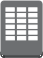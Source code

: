 <?xml version="1.0" encoding="UTF-8"?>
<dia:diagram xmlns:dia="http://www.lysator.liu.se/~alla/dia/">
  <dia:layer name="Fondo" visible="true" active="true">
    <dia:group>
      <dia:group>
        <dia:group>
          <dia:group>
            <dia:group>
              <dia:object type="Standard - Beziergon" version="0" id="O0">
                <dia:attribute name="obj_pos">
                  <dia:point val="3.527,3.631"/>
                </dia:attribute>
                <dia:attribute name="obj_bb">
                  <dia:rectangle val="2.527,3.631;4.527,3.907"/>
                </dia:attribute>
                <dia:attribute name="bez_points">
                  <dia:point val="3.527,3.631"/>
                  <dia:point val="3.527,3.757"/>
                  <dia:point val="3.527,3.631"/>
                  <dia:point val="3.527,3.757"/>
                  <dia:point val="3.527,3.84"/>
                  <dia:point val="3.459,3.907"/>
                  <dia:point val="3.376,3.907"/>
                  <dia:point val="3.376,3.781"/>
                  <dia:point val="3.376,3.907"/>
                  <dia:point val="3.376,3.781"/>
                  <dia:point val="3.459,3.781"/>
                  <dia:point val="3.527,3.714"/>
                </dia:attribute>
                <dia:attribute name="corner_types">
                  <dia:enum val="18243280"/>
                  <dia:enum val="0"/>
                  <dia:enum val="0"/>
                  <dia:enum val="0"/>
                  <dia:enum val="0"/>
                </dia:attribute>
                <dia:attribute name="line_width">
                  <dia:real val="0"/>
                </dia:attribute>
                <dia:attribute name="show_background">
                  <dia:boolean val="false"/>
                </dia:attribute>
              </dia:object>
              <dia:group>
                <dia:object type="Standard - BezierLine" version="0" id="O1">
                  <dia:attribute name="obj_pos">
                    <dia:point val="3.527,3.631"/>
                  </dia:attribute>
                  <dia:attribute name="obj_bb">
                    <dia:rectangle val="2.526,3.631;4.526,3.914"/>
                  </dia:attribute>
                  <dia:attribute name="bez_points">
                    <dia:point val="3.527,3.631"/>
                    <dia:point val="3.527,3.757"/>
                    <dia:point val="3.527,3.631"/>
                    <dia:point val="3.527,3.757"/>
                    <dia:point val="3.527,3.764"/>
                    <dia:point val="3.527,3.771"/>
                    <dia:point val="3.526,3.778"/>
                    <dia:point val="3.526,3.652"/>
                    <dia:point val="3.526,3.778"/>
                    <dia:point val="3.526,3.652"/>
                    <dia:point val="3.527,3.645"/>
                    <dia:point val="3.527,3.638"/>
                    <dia:point val="3.527,3.631"/>
                  </dia:attribute>
                  <dia:attribute name="corner_types">
                    <dia:enum val="0"/>
                    <dia:enum val="0"/>
                    <dia:enum val="0"/>
                    <dia:enum val="0"/>
                    <dia:enum val="0"/>
                  </dia:attribute>
                  <dia:attribute name="line_color">
                    <dia:color val="#484a4b"/>
                  </dia:attribute>
                  <dia:attribute name="line_width">
                    <dia:real val="0"/>
                  </dia:attribute>
                </dia:object>
                <dia:object type="Standard - BezierLine" version="0" id="O2">
                  <dia:attribute name="obj_pos">
                    <dia:point val="3.526,3.652"/>
                  </dia:attribute>
                  <dia:attribute name="obj_bb">
                    <dia:rectangle val="3.52,3.652;3.526,3.802"/>
                  </dia:attribute>
                  <dia:attribute name="bez_points">
                    <dia:point val="3.526,3.652"/>
                    <dia:point val="3.526,3.778"/>
                    <dia:point val="3.526,3.652"/>
                    <dia:point val="3.526,3.778"/>
                    <dia:point val="3.525,3.786"/>
                    <dia:point val="3.523,3.795"/>
                    <dia:point val="3.52,3.802"/>
                    <dia:point val="3.52,3.676"/>
                    <dia:point val="3.52,3.802"/>
                    <dia:point val="3.52,3.676"/>
                    <dia:point val="3.523,3.669"/>
                    <dia:point val="3.525,3.66"/>
                    <dia:point val="3.526,3.652"/>
                  </dia:attribute>
                  <dia:attribute name="corner_types">
                    <dia:enum val="0"/>
                    <dia:enum val="0"/>
                    <dia:enum val="0"/>
                    <dia:enum val="0"/>
                    <dia:enum val="0"/>
                  </dia:attribute>
                  <dia:attribute name="line_color">
                    <dia:color val="#484a4b"/>
                  </dia:attribute>
                  <dia:attribute name="line_width">
                    <dia:real val="0"/>
                  </dia:attribute>
                </dia:object>
                <dia:object type="Standard - BezierLine" version="0" id="O3">
                  <dia:attribute name="obj_pos">
                    <dia:point val="3.52,3.676"/>
                  </dia:attribute>
                  <dia:attribute name="obj_bb">
                    <dia:rectangle val="3.509,3.676;3.52,3.829"/>
                  </dia:attribute>
                  <dia:attribute name="bez_points">
                    <dia:point val="3.52,3.676"/>
                    <dia:point val="3.52,3.802"/>
                    <dia:point val="3.52,3.676"/>
                    <dia:point val="3.52,3.802"/>
                    <dia:point val="3.517,3.812"/>
                    <dia:point val="3.513,3.82"/>
                    <dia:point val="3.509,3.829"/>
                    <dia:point val="3.509,3.703"/>
                    <dia:point val="3.509,3.829"/>
                    <dia:point val="3.509,3.703"/>
                    <dia:point val="3.514,3.694"/>
                    <dia:point val="3.517,3.686"/>
                    <dia:point val="3.52,3.676"/>
                  </dia:attribute>
                  <dia:attribute name="corner_types">
                    <dia:enum val="0"/>
                    <dia:enum val="0"/>
                    <dia:enum val="0"/>
                    <dia:enum val="0"/>
                    <dia:enum val="0"/>
                  </dia:attribute>
                  <dia:attribute name="line_color">
                    <dia:color val="#484a4b"/>
                  </dia:attribute>
                  <dia:attribute name="line_width">
                    <dia:real val="0"/>
                  </dia:attribute>
                </dia:object>
                <dia:object type="Standard - BezierLine" version="0" id="O4">
                  <dia:attribute name="obj_pos">
                    <dia:point val="3.509,3.703"/>
                  </dia:attribute>
                  <dia:attribute name="obj_bb">
                    <dia:rectangle val="3.376,3.703;3.509,3.907"/>
                  </dia:attribute>
                  <dia:attribute name="bez_points">
                    <dia:point val="3.509,3.703"/>
                    <dia:point val="3.509,3.829"/>
                    <dia:point val="3.509,3.703"/>
                    <dia:point val="3.509,3.829"/>
                    <dia:point val="3.483,3.875"/>
                    <dia:point val="3.433,3.907"/>
                    <dia:point val="3.376,3.907"/>
                    <dia:point val="3.376,3.781"/>
                    <dia:point val="3.376,3.907"/>
                    <dia:point val="3.376,3.781"/>
                    <dia:point val="3.433,3.781"/>
                    <dia:point val="3.483,3.749"/>
                    <dia:point val="3.509,3.703"/>
                  </dia:attribute>
                  <dia:attribute name="corner_types">
                    <dia:enum val="0"/>
                    <dia:enum val="0"/>
                    <dia:enum val="0"/>
                    <dia:enum val="0"/>
                    <dia:enum val="0"/>
                  </dia:attribute>
                  <dia:attribute name="line_color">
                    <dia:color val="#484a4b"/>
                  </dia:attribute>
                  <dia:attribute name="line_width">
                    <dia:real val="0"/>
                  </dia:attribute>
                </dia:object>
              </dia:group>
            </dia:group>
            <dia:group>
              <dia:object type="Standard - Polygon" version="0" id="O5">
                <dia:attribute name="obj_pos">
                  <dia:point val="3.376,3.781"/>
                </dia:attribute>
                <dia:attribute name="obj_bb">
                  <dia:rectangle val="1.589,3.773;3.376,3.907"/>
                </dia:attribute>
                <dia:attribute name="poly_points">
                  <dia:point val="3.376,3.781"/>
                  <dia:point val="3.376,3.907"/>
                  <dia:point val="1.624,3.907"/>
                  <dia:point val="1.589,3.773"/>
                </dia:attribute>
                <dia:attribute name="line_color">
                  <dia:color val="#484a4b"/>
                </dia:attribute>
                <dia:attribute name="line_width">
                  <dia:real val="0"/>
                </dia:attribute>
                <dia:attribute name="inner_color">
                  <dia:color val="#484a4b"/>
                </dia:attribute>
                <dia:attribute name="show_background">
                  <dia:boolean val="true"/>
                </dia:attribute>
              </dia:object>
            </dia:group>
            <dia:group>
              <dia:object type="Standard - Beziergon" version="0" id="O6">
                <dia:attribute name="obj_pos">
                  <dia:point val="1.624,3.781"/>
                </dia:attribute>
                <dia:attribute name="obj_bb">
                  <dia:rectangle val="0.473,3.63;2.473,3.907"/>
                </dia:attribute>
                <dia:attribute name="bez_points">
                  <dia:point val="1.624,3.781"/>
                  <dia:point val="1.624,3.907"/>
                  <dia:point val="1.624,3.781"/>
                  <dia:point val="1.624,3.907"/>
                  <dia:point val="1.54,3.907"/>
                  <dia:point val="1.473,3.84"/>
                  <dia:point val="1.473,3.757"/>
                  <dia:point val="1.473,3.631"/>
                  <dia:point val="1.473,3.757"/>
                  <dia:point val="1.473,3.631"/>
                  <dia:point val="1.473,3.714"/>
                  <dia:point val="1.54,3.781"/>
                </dia:attribute>
                <dia:attribute name="corner_types">
                  <dia:enum val="-819542408"/>
                  <dia:enum val="0"/>
                  <dia:enum val="0"/>
                  <dia:enum val="0"/>
                  <dia:enum val="0"/>
                </dia:attribute>
                <dia:attribute name="line_width">
                  <dia:real val="0"/>
                </dia:attribute>
                <dia:attribute name="show_background">
                  <dia:boolean val="false"/>
                </dia:attribute>
              </dia:object>
              <dia:group>
                <dia:object type="Standard - BezierLine" version="0" id="O7">
                  <dia:attribute name="obj_pos">
                    <dia:point val="1.624,3.781"/>
                  </dia:attribute>
                  <dia:attribute name="obj_bb">
                    <dia:rectangle val="0.473,3.63;2.473,3.907"/>
                  </dia:attribute>
                  <dia:attribute name="bez_points">
                    <dia:point val="1.624,3.781"/>
                    <dia:point val="1.624,3.907"/>
                    <dia:point val="1.624,3.781"/>
                    <dia:point val="1.624,3.907"/>
                    <dia:point val="1.54,3.907"/>
                    <dia:point val="1.473,3.84"/>
                    <dia:point val="1.473,3.757"/>
                    <dia:point val="1.473,3.631"/>
                    <dia:point val="1.473,3.757"/>
                    <dia:point val="1.473,3.631"/>
                    <dia:point val="1.473,3.714"/>
                    <dia:point val="1.54,3.781"/>
                    <dia:point val="1.624,3.781"/>
                  </dia:attribute>
                  <dia:attribute name="corner_types">
                    <dia:enum val="0"/>
                    <dia:enum val="0"/>
                    <dia:enum val="0"/>
                    <dia:enum val="0"/>
                    <dia:enum val="0"/>
                  </dia:attribute>
                  <dia:attribute name="line_color">
                    <dia:color val="#484a4b"/>
                  </dia:attribute>
                  <dia:attribute name="line_width">
                    <dia:real val="0"/>
                  </dia:attribute>
                </dia:object>
              </dia:group>
            </dia:group>
            <dia:group>
              <dia:object type="Standard - Beziergon" version="0" id="O8">
                <dia:attribute name="obj_pos">
                  <dia:point val="3.376,1.093"/>
                </dia:attribute>
                <dia:attribute name="obj_bb">
                  <dia:rectangle val="1.473,1.093;3.527,3.781"/>
                </dia:attribute>
                <dia:attribute name="bez_points">
                  <dia:point val="3.376,1.093"/>
                  <dia:point val="3.459,1.093"/>
                  <dia:point val="3.527,1.16"/>
                  <dia:point val="3.527,1.243"/>
                  <dia:point val="3.527,3.631"/>
                  <dia:point val="3.527,1.243"/>
                  <dia:point val="3.527,3.631"/>
                  <dia:point val="3.527,3.714"/>
                  <dia:point val="3.459,3.781"/>
                  <dia:point val="3.376,3.781"/>
                  <dia:point val="1.624,3.781"/>
                  <dia:point val="3.376,3.781"/>
                  <dia:point val="1.624,3.781"/>
                  <dia:point val="1.54,3.781"/>
                  <dia:point val="1.473,3.714"/>
                  <dia:point val="1.473,3.631"/>
                  <dia:point val="1.473,1.243"/>
                  <dia:point val="1.473,3.631"/>
                  <dia:point val="1.473,1.243"/>
                  <dia:point val="1.473,1.16"/>
                  <dia:point val="1.54,1.093"/>
                  <dia:point val="1.624,1.093"/>
                  <dia:point val="3.376,1.093"/>
                  <dia:point val="1.624,1.093"/>
                </dia:attribute>
                <dia:attribute name="corner_types">
                  <dia:enum val="-819542408"/>
                  <dia:enum val="0"/>
                  <dia:enum val="0"/>
                  <dia:enum val="0"/>
                  <dia:enum val="0"/>
                  <dia:enum val="0"/>
                  <dia:enum val="0"/>
                  <dia:enum val="0"/>
                  <dia:enum val="0"/>
                </dia:attribute>
                <dia:attribute name="line_color">
                  <dia:color val="#6d6f71"/>
                </dia:attribute>
                <dia:attribute name="line_width">
                  <dia:real val="0"/>
                </dia:attribute>
                <dia:attribute name="inner_color">
                  <dia:color val="#6d6f71"/>
                </dia:attribute>
                <dia:attribute name="show_background">
                  <dia:boolean val="true"/>
                </dia:attribute>
              </dia:object>
            </dia:group>
          </dia:group>
        </dia:group>
        <dia:group>
          <dia:object type="Standard - Beziergon" version="0" id="O9">
            <dia:attribute name="obj_pos">
              <dia:point val="2.858,1.434"/>
            </dia:attribute>
            <dia:attribute name="obj_bb">
              <dia:rectangle val="2.858,1.434;3.273,1.601"/>
            </dia:attribute>
            <dia:attribute name="bez_points">
              <dia:point val="2.858,1.434"/>
              <dia:point val="3.273,1.434"/>
              <dia:point val="2.858,1.434"/>
              <dia:point val="3.273,1.434"/>
              <dia:point val="3.273,1.601"/>
              <dia:point val="3.273,1.434"/>
              <dia:point val="3.273,1.601"/>
              <dia:point val="2.858,1.601"/>
              <dia:point val="3.273,1.601"/>
              <dia:point val="2.858,1.601"/>
              <dia:point val="2.858,1.434"/>
              <dia:point val="2.858,1.601"/>
            </dia:attribute>
            <dia:attribute name="corner_types">
              <dia:enum val="-819542392"/>
              <dia:enum val="0"/>
              <dia:enum val="0"/>
              <dia:enum val="0"/>
              <dia:enum val="0"/>
            </dia:attribute>
            <dia:attribute name="line_color">
              <dia:color val="#ffffff"/>
            </dia:attribute>
            <dia:attribute name="line_width">
              <dia:real val="0"/>
            </dia:attribute>
            <dia:attribute name="show_background">
              <dia:boolean val="true"/>
            </dia:attribute>
          </dia:object>
          <dia:object type="Standard - Beziergon" version="0" id="O10">
            <dia:attribute name="obj_pos">
              <dia:point val="2.289,1.434"/>
            </dia:attribute>
            <dia:attribute name="obj_bb">
              <dia:rectangle val="2.289,1.434;2.704,1.601"/>
            </dia:attribute>
            <dia:attribute name="bez_points">
              <dia:point val="2.289,1.434"/>
              <dia:point val="2.704,1.434"/>
              <dia:point val="2.289,1.434"/>
              <dia:point val="2.704,1.434"/>
              <dia:point val="2.704,1.601"/>
              <dia:point val="2.704,1.434"/>
              <dia:point val="2.704,1.601"/>
              <dia:point val="2.289,1.601"/>
              <dia:point val="2.704,1.601"/>
              <dia:point val="2.289,1.601"/>
              <dia:point val="2.289,1.434"/>
              <dia:point val="2.289,1.601"/>
            </dia:attribute>
            <dia:attribute name="corner_types">
              <dia:enum val="-819542392"/>
              <dia:enum val="0"/>
              <dia:enum val="0"/>
              <dia:enum val="0"/>
              <dia:enum val="0"/>
            </dia:attribute>
            <dia:attribute name="line_color">
              <dia:color val="#ffffff"/>
            </dia:attribute>
            <dia:attribute name="line_width">
              <dia:real val="0"/>
            </dia:attribute>
            <dia:attribute name="show_background">
              <dia:boolean val="true"/>
            </dia:attribute>
          </dia:object>
          <dia:object type="Standard - Beziergon" version="0" id="O11">
            <dia:attribute name="obj_pos">
              <dia:point val="1.72,1.434"/>
            </dia:attribute>
            <dia:attribute name="obj_bb">
              <dia:rectangle val="1.72,1.434;2.136,1.601"/>
            </dia:attribute>
            <dia:attribute name="bez_points">
              <dia:point val="1.72,1.434"/>
              <dia:point val="2.136,1.434"/>
              <dia:point val="1.72,1.434"/>
              <dia:point val="2.136,1.434"/>
              <dia:point val="2.136,1.601"/>
              <dia:point val="2.136,1.434"/>
              <dia:point val="2.136,1.601"/>
              <dia:point val="1.72,1.601"/>
              <dia:point val="2.136,1.601"/>
              <dia:point val="1.72,1.601"/>
              <dia:point val="1.72,1.434"/>
              <dia:point val="1.72,1.601"/>
            </dia:attribute>
            <dia:attribute name="corner_types">
              <dia:enum val="-819542392"/>
              <dia:enum val="0"/>
              <dia:enum val="0"/>
              <dia:enum val="0"/>
              <dia:enum val="0"/>
            </dia:attribute>
            <dia:attribute name="line_color">
              <dia:color val="#ffffff"/>
            </dia:attribute>
            <dia:attribute name="line_width">
              <dia:real val="0"/>
            </dia:attribute>
            <dia:attribute name="show_background">
              <dia:boolean val="true"/>
            </dia:attribute>
          </dia:object>
          <dia:object type="Standard - Beziergon" version="0" id="O12">
            <dia:attribute name="obj_pos">
              <dia:point val="1.72,1.721"/>
            </dia:attribute>
            <dia:attribute name="obj_bb">
              <dia:rectangle val="1.72,1.721;2.136,1.888"/>
            </dia:attribute>
            <dia:attribute name="bez_points">
              <dia:point val="1.72,1.721"/>
              <dia:point val="2.136,1.721"/>
              <dia:point val="1.72,1.721"/>
              <dia:point val="2.136,1.721"/>
              <dia:point val="2.136,1.888"/>
              <dia:point val="2.136,1.721"/>
              <dia:point val="2.136,1.888"/>
              <dia:point val="1.72,1.888"/>
              <dia:point val="2.136,1.888"/>
              <dia:point val="1.72,1.888"/>
              <dia:point val="1.72,1.721"/>
              <dia:point val="1.72,1.888"/>
            </dia:attribute>
            <dia:attribute name="corner_types">
              <dia:enum val="-819542392"/>
              <dia:enum val="0"/>
              <dia:enum val="0"/>
              <dia:enum val="0"/>
              <dia:enum val="0"/>
            </dia:attribute>
            <dia:attribute name="line_color">
              <dia:color val="#ffffff"/>
            </dia:attribute>
            <dia:attribute name="line_width">
              <dia:real val="0"/>
            </dia:attribute>
            <dia:attribute name="show_background">
              <dia:boolean val="true"/>
            </dia:attribute>
          </dia:object>
          <dia:object type="Standard - Beziergon" version="0" id="O13">
            <dia:attribute name="obj_pos">
              <dia:point val="1.723,2.009"/>
            </dia:attribute>
            <dia:attribute name="obj_bb">
              <dia:rectangle val="1.723,2.009;2.138,2.176"/>
            </dia:attribute>
            <dia:attribute name="bez_points">
              <dia:point val="1.723,2.009"/>
              <dia:point val="2.138,2.009"/>
              <dia:point val="1.723,2.009"/>
              <dia:point val="2.138,2.009"/>
              <dia:point val="2.138,2.176"/>
              <dia:point val="2.138,2.009"/>
              <dia:point val="2.138,2.176"/>
              <dia:point val="1.723,2.176"/>
              <dia:point val="2.138,2.176"/>
              <dia:point val="1.723,2.176"/>
              <dia:point val="1.723,2.009"/>
              <dia:point val="1.723,2.176"/>
            </dia:attribute>
            <dia:attribute name="corner_types">
              <dia:enum val="-819542392"/>
              <dia:enum val="0"/>
              <dia:enum val="0"/>
              <dia:enum val="0"/>
              <dia:enum val="0"/>
            </dia:attribute>
            <dia:attribute name="line_color">
              <dia:color val="#ffffff"/>
            </dia:attribute>
            <dia:attribute name="line_width">
              <dia:real val="0"/>
            </dia:attribute>
            <dia:attribute name="show_background">
              <dia:boolean val="true"/>
            </dia:attribute>
          </dia:object>
          <dia:object type="Standard - Beziergon" version="0" id="O14">
            <dia:attribute name="obj_pos">
              <dia:point val="2.139,2.297"/>
            </dia:attribute>
            <dia:attribute name="obj_bb">
              <dia:rectangle val="1.724,2.297;2.139,2.464"/>
            </dia:attribute>
            <dia:attribute name="bez_points">
              <dia:point val="2.139,2.297"/>
              <dia:point val="2.139,2.464"/>
              <dia:point val="2.139,2.297"/>
              <dia:point val="2.139,2.464"/>
              <dia:point val="1.724,2.464"/>
              <dia:point val="2.139,2.464"/>
              <dia:point val="1.724,2.464"/>
              <dia:point val="1.724,2.297"/>
              <dia:point val="1.724,2.464"/>
              <dia:point val="1.724,2.297"/>
              <dia:point val="2.139,2.297"/>
              <dia:point val="1.724,2.297"/>
            </dia:attribute>
            <dia:attribute name="corner_types">
              <dia:enum val="-819542392"/>
              <dia:enum val="0"/>
              <dia:enum val="0"/>
              <dia:enum val="0"/>
              <dia:enum val="0"/>
            </dia:attribute>
            <dia:attribute name="line_color">
              <dia:color val="#ffffff"/>
            </dia:attribute>
            <dia:attribute name="line_width">
              <dia:real val="0"/>
            </dia:attribute>
            <dia:attribute name="show_background">
              <dia:boolean val="true"/>
            </dia:attribute>
          </dia:object>
          <dia:object type="Standard - Beziergon" version="0" id="O15">
            <dia:attribute name="obj_pos">
              <dia:point val="1.724,2.585"/>
            </dia:attribute>
            <dia:attribute name="obj_bb">
              <dia:rectangle val="1.724,2.585;2.139,2.752"/>
            </dia:attribute>
            <dia:attribute name="bez_points">
              <dia:point val="1.724,2.585"/>
              <dia:point val="2.139,2.585"/>
              <dia:point val="1.724,2.585"/>
              <dia:point val="2.139,2.585"/>
              <dia:point val="2.139,2.752"/>
              <dia:point val="2.139,2.585"/>
              <dia:point val="2.139,2.752"/>
              <dia:point val="1.724,2.752"/>
              <dia:point val="2.139,2.752"/>
              <dia:point val="1.724,2.752"/>
              <dia:point val="1.724,2.585"/>
              <dia:point val="1.724,2.752"/>
            </dia:attribute>
            <dia:attribute name="corner_types">
              <dia:enum val="-819542392"/>
              <dia:enum val="0"/>
              <dia:enum val="0"/>
              <dia:enum val="0"/>
              <dia:enum val="0"/>
            </dia:attribute>
            <dia:attribute name="line_color">
              <dia:color val="#ffffff"/>
            </dia:attribute>
            <dia:attribute name="line_width">
              <dia:real val="0"/>
            </dia:attribute>
            <dia:attribute name="show_background">
              <dia:boolean val="true"/>
            </dia:attribute>
          </dia:object>
          <dia:object type="Standard - Beziergon" version="0" id="O16">
            <dia:attribute name="obj_pos">
              <dia:point val="2.142,3.039"/>
            </dia:attribute>
            <dia:attribute name="obj_bb">
              <dia:rectangle val="1.726,2.872;2.142,3.039"/>
            </dia:attribute>
            <dia:attribute name="bez_points">
              <dia:point val="2.142,3.039"/>
              <dia:point val="1.726,3.039"/>
              <dia:point val="2.142,3.039"/>
              <dia:point val="1.726,3.039"/>
              <dia:point val="1.726,2.872"/>
              <dia:point val="1.726,3.039"/>
              <dia:point val="1.726,2.872"/>
              <dia:point val="2.142,2.872"/>
              <dia:point val="1.726,2.872"/>
              <dia:point val="2.142,2.872"/>
              <dia:point val="2.142,3.039"/>
              <dia:point val="2.142,2.872"/>
            </dia:attribute>
            <dia:attribute name="corner_types">
              <dia:enum val="-819542392"/>
              <dia:enum val="0"/>
              <dia:enum val="0"/>
              <dia:enum val="0"/>
              <dia:enum val="0"/>
            </dia:attribute>
            <dia:attribute name="line_color">
              <dia:color val="#ffffff"/>
            </dia:attribute>
            <dia:attribute name="line_width">
              <dia:real val="0"/>
            </dia:attribute>
            <dia:attribute name="show_background">
              <dia:boolean val="true"/>
            </dia:attribute>
          </dia:object>
          <dia:object type="Standard - Beziergon" version="0" id="O17">
            <dia:attribute name="obj_pos">
              <dia:point val="2.289,1.721"/>
            </dia:attribute>
            <dia:attribute name="obj_bb">
              <dia:rectangle val="2.289,1.721;2.704,1.888"/>
            </dia:attribute>
            <dia:attribute name="bez_points">
              <dia:point val="2.289,1.721"/>
              <dia:point val="2.704,1.721"/>
              <dia:point val="2.289,1.721"/>
              <dia:point val="2.704,1.721"/>
              <dia:point val="2.704,1.888"/>
              <dia:point val="2.704,1.721"/>
              <dia:point val="2.704,1.888"/>
              <dia:point val="2.289,1.888"/>
              <dia:point val="2.704,1.888"/>
              <dia:point val="2.289,1.888"/>
              <dia:point val="2.289,1.721"/>
              <dia:point val="2.289,1.888"/>
            </dia:attribute>
            <dia:attribute name="corner_types">
              <dia:enum val="-819542392"/>
              <dia:enum val="0"/>
              <dia:enum val="0"/>
              <dia:enum val="0"/>
              <dia:enum val="0"/>
            </dia:attribute>
            <dia:attribute name="line_color">
              <dia:color val="#ffffff"/>
            </dia:attribute>
            <dia:attribute name="line_width">
              <dia:real val="0"/>
            </dia:attribute>
            <dia:attribute name="show_background">
              <dia:boolean val="true"/>
            </dia:attribute>
          </dia:object>
          <dia:object type="Standard - Beziergon" version="0" id="O18">
            <dia:attribute name="obj_pos">
              <dia:point val="2.292,2.009"/>
            </dia:attribute>
            <dia:attribute name="obj_bb">
              <dia:rectangle val="2.292,2.009;2.707,2.176"/>
            </dia:attribute>
            <dia:attribute name="bez_points">
              <dia:point val="2.292,2.009"/>
              <dia:point val="2.707,2.009"/>
              <dia:point val="2.292,2.009"/>
              <dia:point val="2.707,2.009"/>
              <dia:point val="2.707,2.176"/>
              <dia:point val="2.707,2.009"/>
              <dia:point val="2.707,2.176"/>
              <dia:point val="2.292,2.176"/>
              <dia:point val="2.707,2.176"/>
              <dia:point val="2.292,2.176"/>
              <dia:point val="2.292,2.009"/>
              <dia:point val="2.292,2.176"/>
            </dia:attribute>
            <dia:attribute name="corner_types">
              <dia:enum val="-819542392"/>
              <dia:enum val="0"/>
              <dia:enum val="0"/>
              <dia:enum val="0"/>
              <dia:enum val="0"/>
            </dia:attribute>
            <dia:attribute name="line_color">
              <dia:color val="#ffffff"/>
            </dia:attribute>
            <dia:attribute name="line_width">
              <dia:real val="0"/>
            </dia:attribute>
            <dia:attribute name="show_background">
              <dia:boolean val="true"/>
            </dia:attribute>
          </dia:object>
          <dia:object type="Standard - Beziergon" version="0" id="O19">
            <dia:attribute name="obj_pos">
              <dia:point val="2.708,2.297"/>
            </dia:attribute>
            <dia:attribute name="obj_bb">
              <dia:rectangle val="2.293,2.297;2.708,2.464"/>
            </dia:attribute>
            <dia:attribute name="bez_points">
              <dia:point val="2.708,2.297"/>
              <dia:point val="2.708,2.464"/>
              <dia:point val="2.708,2.297"/>
              <dia:point val="2.708,2.464"/>
              <dia:point val="2.293,2.464"/>
              <dia:point val="2.708,2.464"/>
              <dia:point val="2.293,2.464"/>
              <dia:point val="2.293,2.297"/>
              <dia:point val="2.293,2.464"/>
              <dia:point val="2.293,2.297"/>
              <dia:point val="2.708,2.297"/>
              <dia:point val="2.293,2.297"/>
            </dia:attribute>
            <dia:attribute name="corner_types">
              <dia:enum val="-819542408"/>
              <dia:enum val="0"/>
              <dia:enum val="0"/>
              <dia:enum val="0"/>
              <dia:enum val="0"/>
            </dia:attribute>
            <dia:attribute name="line_color">
              <dia:color val="#ffffff"/>
            </dia:attribute>
            <dia:attribute name="line_width">
              <dia:real val="0"/>
            </dia:attribute>
            <dia:attribute name="show_background">
              <dia:boolean val="true"/>
            </dia:attribute>
          </dia:object>
          <dia:object type="Standard - Beziergon" version="0" id="O20">
            <dia:attribute name="obj_pos">
              <dia:point val="2.293,2.585"/>
            </dia:attribute>
            <dia:attribute name="obj_bb">
              <dia:rectangle val="2.293,2.585;2.708,2.752"/>
            </dia:attribute>
            <dia:attribute name="bez_points">
              <dia:point val="2.293,2.585"/>
              <dia:point val="2.708,2.585"/>
              <dia:point val="2.293,2.585"/>
              <dia:point val="2.708,2.585"/>
              <dia:point val="2.708,2.752"/>
              <dia:point val="2.708,2.585"/>
              <dia:point val="2.708,2.752"/>
              <dia:point val="2.293,2.752"/>
              <dia:point val="2.708,2.752"/>
              <dia:point val="2.293,2.752"/>
              <dia:point val="2.293,2.585"/>
              <dia:point val="2.293,2.752"/>
            </dia:attribute>
            <dia:attribute name="corner_types">
              <dia:enum val="-819542408"/>
              <dia:enum val="0"/>
              <dia:enum val="0"/>
              <dia:enum val="0"/>
              <dia:enum val="0"/>
            </dia:attribute>
            <dia:attribute name="line_color">
              <dia:color val="#ffffff"/>
            </dia:attribute>
            <dia:attribute name="line_width">
              <dia:real val="0"/>
            </dia:attribute>
            <dia:attribute name="show_background">
              <dia:boolean val="true"/>
            </dia:attribute>
          </dia:object>
          <dia:object type="Standard - Beziergon" version="0" id="O21">
            <dia:attribute name="obj_pos">
              <dia:point val="2.71,3.039"/>
            </dia:attribute>
            <dia:attribute name="obj_bb">
              <dia:rectangle val="2.296,2.039;2.71,4.039"/>
            </dia:attribute>
            <dia:attribute name="bez_points">
              <dia:point val="2.71,3.039"/>
              <dia:point val="2.296,3.039"/>
              <dia:point val="2.71,3.039"/>
              <dia:point val="2.296,3.039"/>
              <dia:point val="2.296,2.872"/>
              <dia:point val="2.296,3.039"/>
              <dia:point val="2.296,2.872"/>
              <dia:point val="2.71,2.872"/>
              <dia:point val="2.296,2.872"/>
              <dia:point val="2.71,2.872"/>
              <dia:point val="2.71,3.039"/>
              <dia:point val="2.71,2.872"/>
              <dia:point val="2.71,3.039"/>
              <dia:point val="2.71,3.039"/>
              <dia:point val="2.71,2.872"/>
            </dia:attribute>
            <dia:attribute name="corner_types">
              <dia:enum val="-819542408"/>
              <dia:enum val="0"/>
              <dia:enum val="0"/>
              <dia:enum val="0"/>
              <dia:enum val="0"/>
              <dia:enum val="0"/>
            </dia:attribute>
            <dia:attribute name="line_color">
              <dia:color val="#ffffff"/>
            </dia:attribute>
            <dia:attribute name="line_width">
              <dia:real val="0"/>
            </dia:attribute>
            <dia:attribute name="show_background">
              <dia:boolean val="true"/>
            </dia:attribute>
          </dia:object>
          <dia:object type="Standard - Beziergon" version="0" id="O22">
            <dia:attribute name="obj_pos">
              <dia:point val="2.858,1.721"/>
            </dia:attribute>
            <dia:attribute name="obj_bb">
              <dia:rectangle val="2.858,1.721;3.273,1.888"/>
            </dia:attribute>
            <dia:attribute name="bez_points">
              <dia:point val="2.858,1.721"/>
              <dia:point val="3.273,1.721"/>
              <dia:point val="2.858,1.721"/>
              <dia:point val="3.273,1.721"/>
              <dia:point val="3.273,1.888"/>
              <dia:point val="3.273,1.721"/>
              <dia:point val="3.273,1.888"/>
              <dia:point val="2.858,1.888"/>
              <dia:point val="3.273,1.888"/>
              <dia:point val="2.858,1.888"/>
              <dia:point val="2.858,1.721"/>
              <dia:point val="2.858,1.888"/>
            </dia:attribute>
            <dia:attribute name="corner_types">
              <dia:enum val="-819542408"/>
              <dia:enum val="0"/>
              <dia:enum val="0"/>
              <dia:enum val="0"/>
              <dia:enum val="0"/>
            </dia:attribute>
            <dia:attribute name="line_color">
              <dia:color val="#ffffff"/>
            </dia:attribute>
            <dia:attribute name="line_width">
              <dia:real val="0"/>
            </dia:attribute>
            <dia:attribute name="show_background">
              <dia:boolean val="true"/>
            </dia:attribute>
          </dia:object>
          <dia:object type="Standard - Beziergon" version="0" id="O23">
            <dia:attribute name="obj_pos">
              <dia:point val="2.861,2.009"/>
            </dia:attribute>
            <dia:attribute name="obj_bb">
              <dia:rectangle val="2.861,1.009;3.276,3.009"/>
            </dia:attribute>
            <dia:attribute name="bez_points">
              <dia:point val="2.861,2.009"/>
              <dia:point val="3.276,2.009"/>
              <dia:point val="2.861,2.009"/>
              <dia:point val="3.276,2.009"/>
              <dia:point val="3.276,2.176"/>
              <dia:point val="3.276,2.009"/>
              <dia:point val="3.276,2.176"/>
              <dia:point val="2.861,2.176"/>
              <dia:point val="3.276,2.176"/>
              <dia:point val="2.861,2.176"/>
              <dia:point val="2.861,2.009"/>
              <dia:point val="2.861,2.176"/>
              <dia:point val="2.861,2.009"/>
              <dia:point val="2.861,2.009"/>
              <dia:point val="2.861,2.176"/>
            </dia:attribute>
            <dia:attribute name="corner_types">
              <dia:enum val="-819542408"/>
              <dia:enum val="0"/>
              <dia:enum val="0"/>
              <dia:enum val="0"/>
              <dia:enum val="0"/>
              <dia:enum val="0"/>
            </dia:attribute>
            <dia:attribute name="line_color">
              <dia:color val="#ffffff"/>
            </dia:attribute>
            <dia:attribute name="line_width">
              <dia:real val="0"/>
            </dia:attribute>
            <dia:attribute name="show_background">
              <dia:boolean val="true"/>
            </dia:attribute>
          </dia:object>
          <dia:object type="Standard - Beziergon" version="0" id="O24">
            <dia:attribute name="obj_pos">
              <dia:point val="3.277,2.297"/>
            </dia:attribute>
            <dia:attribute name="obj_bb">
              <dia:rectangle val="2.861,2.297;3.277,2.464"/>
            </dia:attribute>
            <dia:attribute name="bez_points">
              <dia:point val="3.277,2.297"/>
              <dia:point val="3.277,2.464"/>
              <dia:point val="3.277,2.297"/>
              <dia:point val="3.277,2.464"/>
              <dia:point val="2.861,2.464"/>
              <dia:point val="3.277,2.464"/>
              <dia:point val="2.861,2.464"/>
              <dia:point val="2.861,2.297"/>
              <dia:point val="2.861,2.464"/>
              <dia:point val="2.861,2.297"/>
              <dia:point val="3.277,2.297"/>
              <dia:point val="2.861,2.297"/>
            </dia:attribute>
            <dia:attribute name="corner_types">
              <dia:enum val="-819542392"/>
              <dia:enum val="0"/>
              <dia:enum val="0"/>
              <dia:enum val="0"/>
              <dia:enum val="0"/>
            </dia:attribute>
            <dia:attribute name="line_color">
              <dia:color val="#ffffff"/>
            </dia:attribute>
            <dia:attribute name="line_width">
              <dia:real val="0"/>
            </dia:attribute>
            <dia:attribute name="show_background">
              <dia:boolean val="true"/>
            </dia:attribute>
          </dia:object>
          <dia:object type="Standard - Beziergon" version="0" id="O25">
            <dia:attribute name="obj_pos">
              <dia:point val="2.861,2.585"/>
            </dia:attribute>
            <dia:attribute name="obj_bb">
              <dia:rectangle val="2.861,2.585;3.277,2.752"/>
            </dia:attribute>
            <dia:attribute name="bez_points">
              <dia:point val="2.861,2.585"/>
              <dia:point val="3.277,2.585"/>
              <dia:point val="2.861,2.585"/>
              <dia:point val="3.277,2.585"/>
              <dia:point val="3.277,2.752"/>
              <dia:point val="3.277,2.585"/>
              <dia:point val="3.277,2.752"/>
              <dia:point val="2.861,2.752"/>
              <dia:point val="3.277,2.752"/>
              <dia:point val="2.861,2.752"/>
              <dia:point val="2.861,2.585"/>
              <dia:point val="2.861,2.752"/>
            </dia:attribute>
            <dia:attribute name="corner_types">
              <dia:enum val="-819542408"/>
              <dia:enum val="0"/>
              <dia:enum val="0"/>
              <dia:enum val="0"/>
              <dia:enum val="0"/>
            </dia:attribute>
            <dia:attribute name="line_color">
              <dia:color val="#ffffff"/>
            </dia:attribute>
            <dia:attribute name="line_width">
              <dia:real val="0"/>
            </dia:attribute>
            <dia:attribute name="show_background">
              <dia:boolean val="true"/>
            </dia:attribute>
          </dia:object>
          <dia:object type="Standard - Beziergon" version="0" id="O26">
            <dia:attribute name="obj_pos">
              <dia:point val="3.279,3.039"/>
            </dia:attribute>
            <dia:attribute name="obj_bb">
              <dia:rectangle val="2.864,2.872;3.279,3.039"/>
            </dia:attribute>
            <dia:attribute name="bez_points">
              <dia:point val="3.279,3.039"/>
              <dia:point val="2.864,3.039"/>
              <dia:point val="3.279,3.039"/>
              <dia:point val="2.864,3.039"/>
              <dia:point val="2.864,2.872"/>
              <dia:point val="2.864,3.039"/>
              <dia:point val="2.864,2.872"/>
              <dia:point val="3.279,2.872"/>
              <dia:point val="2.864,2.872"/>
              <dia:point val="3.279,2.872"/>
              <dia:point val="3.279,3.039"/>
              <dia:point val="3.279,2.872"/>
            </dia:attribute>
            <dia:attribute name="corner_types">
              <dia:enum val="-819542408"/>
              <dia:enum val="0"/>
              <dia:enum val="0"/>
              <dia:enum val="0"/>
              <dia:enum val="0"/>
            </dia:attribute>
            <dia:attribute name="line_color">
              <dia:color val="#ffffff"/>
            </dia:attribute>
            <dia:attribute name="line_width">
              <dia:real val="0"/>
            </dia:attribute>
            <dia:attribute name="show_background">
              <dia:boolean val="true"/>
            </dia:attribute>
          </dia:object>
        </dia:group>
      </dia:group>
    </dia:group>
  </dia:layer>
</dia:diagram>
